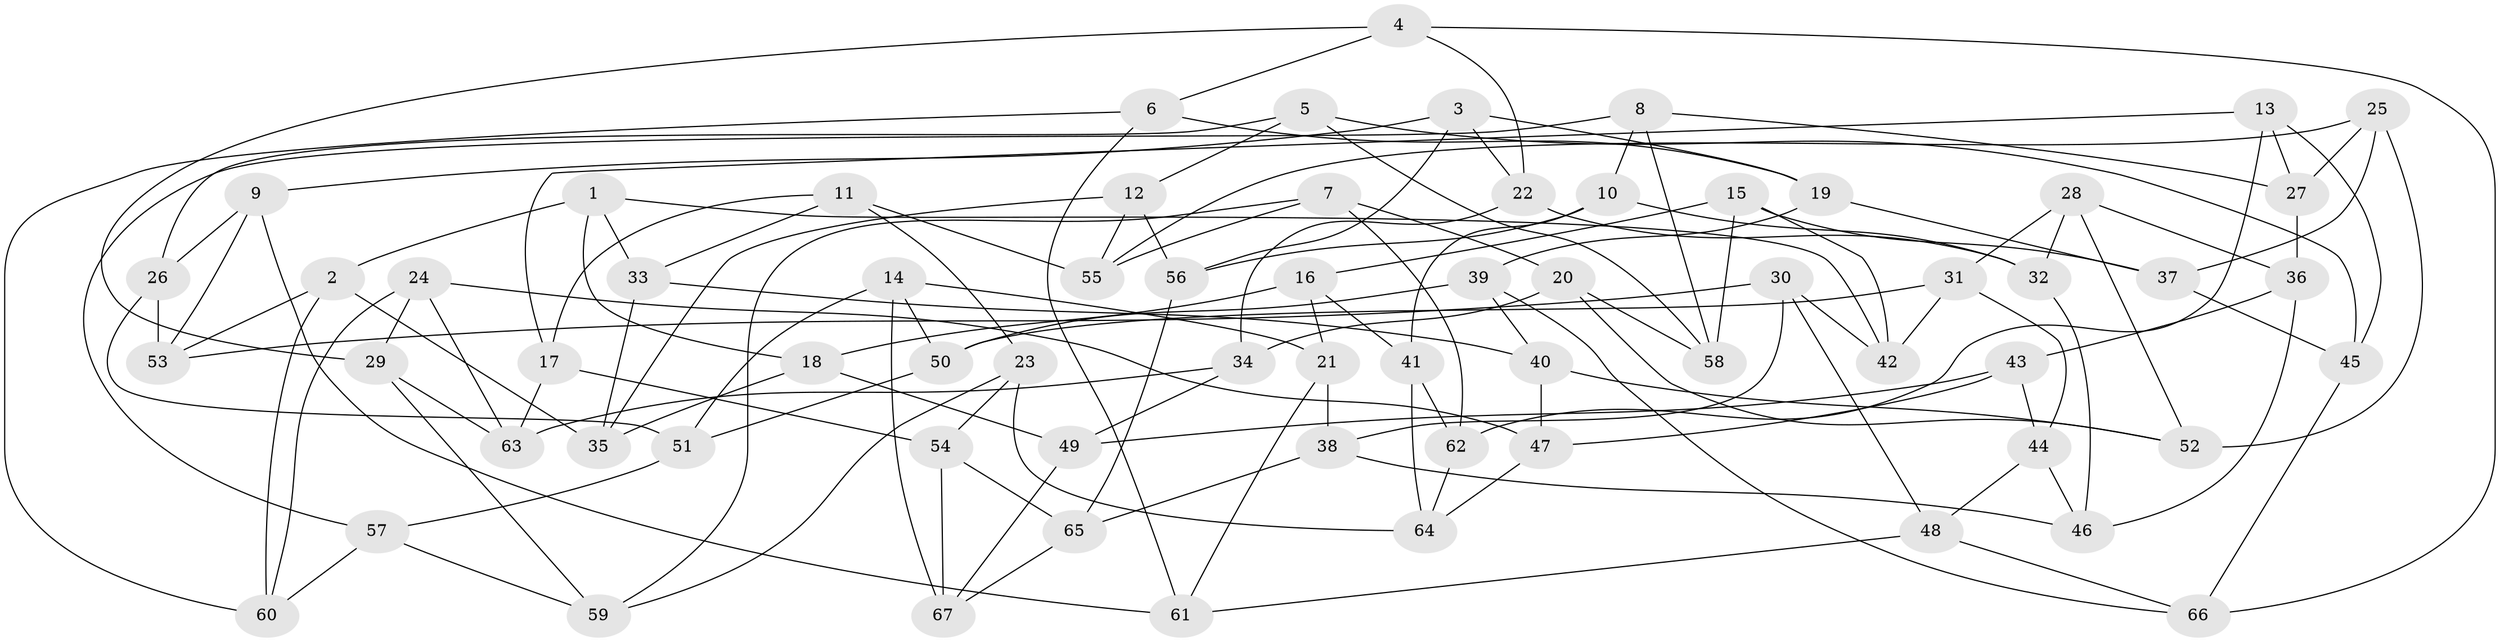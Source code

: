// Generated by graph-tools (version 1.1) at 2025/37/03/09/25 02:37:48]
// undirected, 67 vertices, 134 edges
graph export_dot {
graph [start="1"]
  node [color=gray90,style=filled];
  1;
  2;
  3;
  4;
  5;
  6;
  7;
  8;
  9;
  10;
  11;
  12;
  13;
  14;
  15;
  16;
  17;
  18;
  19;
  20;
  21;
  22;
  23;
  24;
  25;
  26;
  27;
  28;
  29;
  30;
  31;
  32;
  33;
  34;
  35;
  36;
  37;
  38;
  39;
  40;
  41;
  42;
  43;
  44;
  45;
  46;
  47;
  48;
  49;
  50;
  51;
  52;
  53;
  54;
  55;
  56;
  57;
  58;
  59;
  60;
  61;
  62;
  63;
  64;
  65;
  66;
  67;
  1 -- 18;
  1 -- 2;
  1 -- 42;
  1 -- 33;
  2 -- 53;
  2 -- 35;
  2 -- 60;
  3 -- 22;
  3 -- 19;
  3 -- 56;
  3 -- 9;
  4 -- 6;
  4 -- 29;
  4 -- 22;
  4 -- 66;
  5 -- 45;
  5 -- 12;
  5 -- 26;
  5 -- 58;
  6 -- 19;
  6 -- 61;
  6 -- 60;
  7 -- 55;
  7 -- 62;
  7 -- 59;
  7 -- 20;
  8 -- 58;
  8 -- 57;
  8 -- 10;
  8 -- 27;
  9 -- 53;
  9 -- 26;
  9 -- 61;
  10 -- 56;
  10 -- 41;
  10 -- 32;
  11 -- 33;
  11 -- 55;
  11 -- 17;
  11 -- 23;
  12 -- 56;
  12 -- 55;
  12 -- 35;
  13 -- 45;
  13 -- 17;
  13 -- 27;
  13 -- 62;
  14 -- 51;
  14 -- 67;
  14 -- 21;
  14 -- 50;
  15 -- 42;
  15 -- 37;
  15 -- 58;
  15 -- 16;
  16 -- 41;
  16 -- 18;
  16 -- 21;
  17 -- 54;
  17 -- 63;
  18 -- 49;
  18 -- 35;
  19 -- 37;
  19 -- 39;
  20 -- 58;
  20 -- 34;
  20 -- 52;
  21 -- 61;
  21 -- 38;
  22 -- 34;
  22 -- 32;
  23 -- 64;
  23 -- 54;
  23 -- 59;
  24 -- 47;
  24 -- 60;
  24 -- 29;
  24 -- 63;
  25 -- 52;
  25 -- 27;
  25 -- 55;
  25 -- 37;
  26 -- 51;
  26 -- 53;
  27 -- 36;
  28 -- 32;
  28 -- 31;
  28 -- 52;
  28 -- 36;
  29 -- 63;
  29 -- 59;
  30 -- 42;
  30 -- 48;
  30 -- 38;
  30 -- 53;
  31 -- 42;
  31 -- 50;
  31 -- 44;
  32 -- 46;
  33 -- 35;
  33 -- 40;
  34 -- 63;
  34 -- 49;
  36 -- 43;
  36 -- 46;
  37 -- 45;
  38 -- 46;
  38 -- 65;
  39 -- 50;
  39 -- 66;
  39 -- 40;
  40 -- 52;
  40 -- 47;
  41 -- 64;
  41 -- 62;
  43 -- 47;
  43 -- 44;
  43 -- 49;
  44 -- 48;
  44 -- 46;
  45 -- 66;
  47 -- 64;
  48 -- 66;
  48 -- 61;
  49 -- 67;
  50 -- 51;
  51 -- 57;
  54 -- 65;
  54 -- 67;
  56 -- 65;
  57 -- 59;
  57 -- 60;
  62 -- 64;
  65 -- 67;
}
